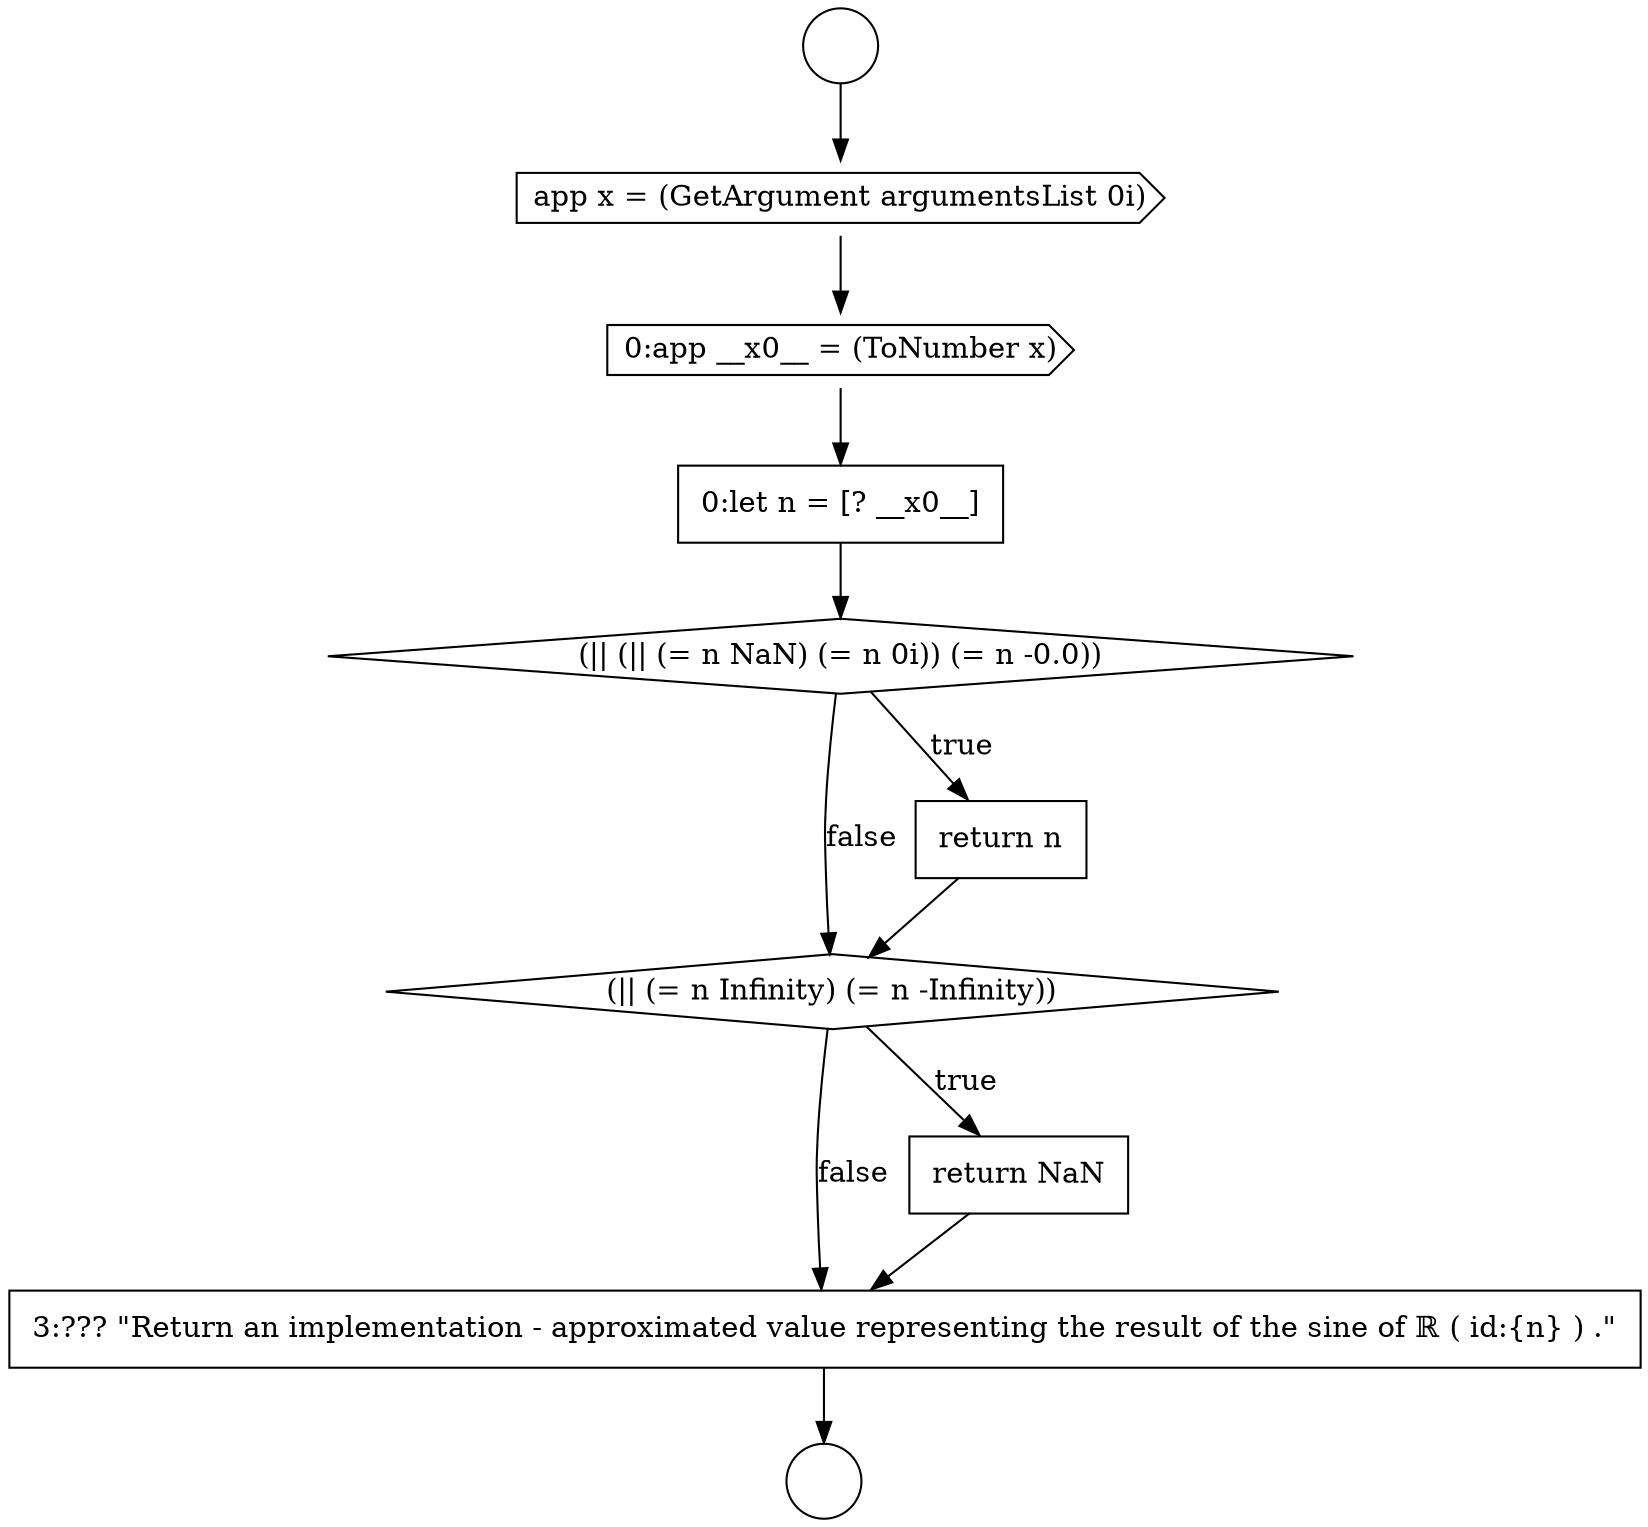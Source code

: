 digraph {
  node12992 [shape=none, margin=0, label=<<font color="black">
    <table border="0" cellborder="1" cellspacing="0" cellpadding="10">
      <tr><td align="left">3:??? &quot;Return an implementation - approximated value representing the result of the sine of ℝ ( id:{n} ) .&quot;</td></tr>
    </table>
  </font>> color="black" fillcolor="white" style=filled]
  node12988 [shape=diamond, label=<<font color="black">(|| (|| (= n NaN) (= n 0i)) (= n -0.0))</font>> color="black" fillcolor="white" style=filled]
  node12985 [shape=cds, label=<<font color="black">app x = (GetArgument argumentsList 0i)</font>> color="black" fillcolor="white" style=filled]
  node12991 [shape=none, margin=0, label=<<font color="black">
    <table border="0" cellborder="1" cellspacing="0" cellpadding="10">
      <tr><td align="left">return NaN</td></tr>
    </table>
  </font>> color="black" fillcolor="white" style=filled]
  node12987 [shape=none, margin=0, label=<<font color="black">
    <table border="0" cellborder="1" cellspacing="0" cellpadding="10">
      <tr><td align="left">0:let n = [? __x0__]</td></tr>
    </table>
  </font>> color="black" fillcolor="white" style=filled]
  node12986 [shape=cds, label=<<font color="black">0:app __x0__ = (ToNumber x)</font>> color="black" fillcolor="white" style=filled]
  node12990 [shape=diamond, label=<<font color="black">(|| (= n Infinity) (= n -Infinity))</font>> color="black" fillcolor="white" style=filled]
  node12983 [shape=circle label=" " color="black" fillcolor="white" style=filled]
  node12989 [shape=none, margin=0, label=<<font color="black">
    <table border="0" cellborder="1" cellspacing="0" cellpadding="10">
      <tr><td align="left">return n</td></tr>
    </table>
  </font>> color="black" fillcolor="white" style=filled]
  node12984 [shape=circle label=" " color="black" fillcolor="white" style=filled]
  node12986 -> node12987 [ color="black"]
  node12992 -> node12984 [ color="black"]
  node12985 -> node12986 [ color="black"]
  node12983 -> node12985 [ color="black"]
  node12989 -> node12990 [ color="black"]
  node12991 -> node12992 [ color="black"]
  node12990 -> node12991 [label=<<font color="black">true</font>> color="black"]
  node12990 -> node12992 [label=<<font color="black">false</font>> color="black"]
  node12988 -> node12989 [label=<<font color="black">true</font>> color="black"]
  node12988 -> node12990 [label=<<font color="black">false</font>> color="black"]
  node12987 -> node12988 [ color="black"]
}
